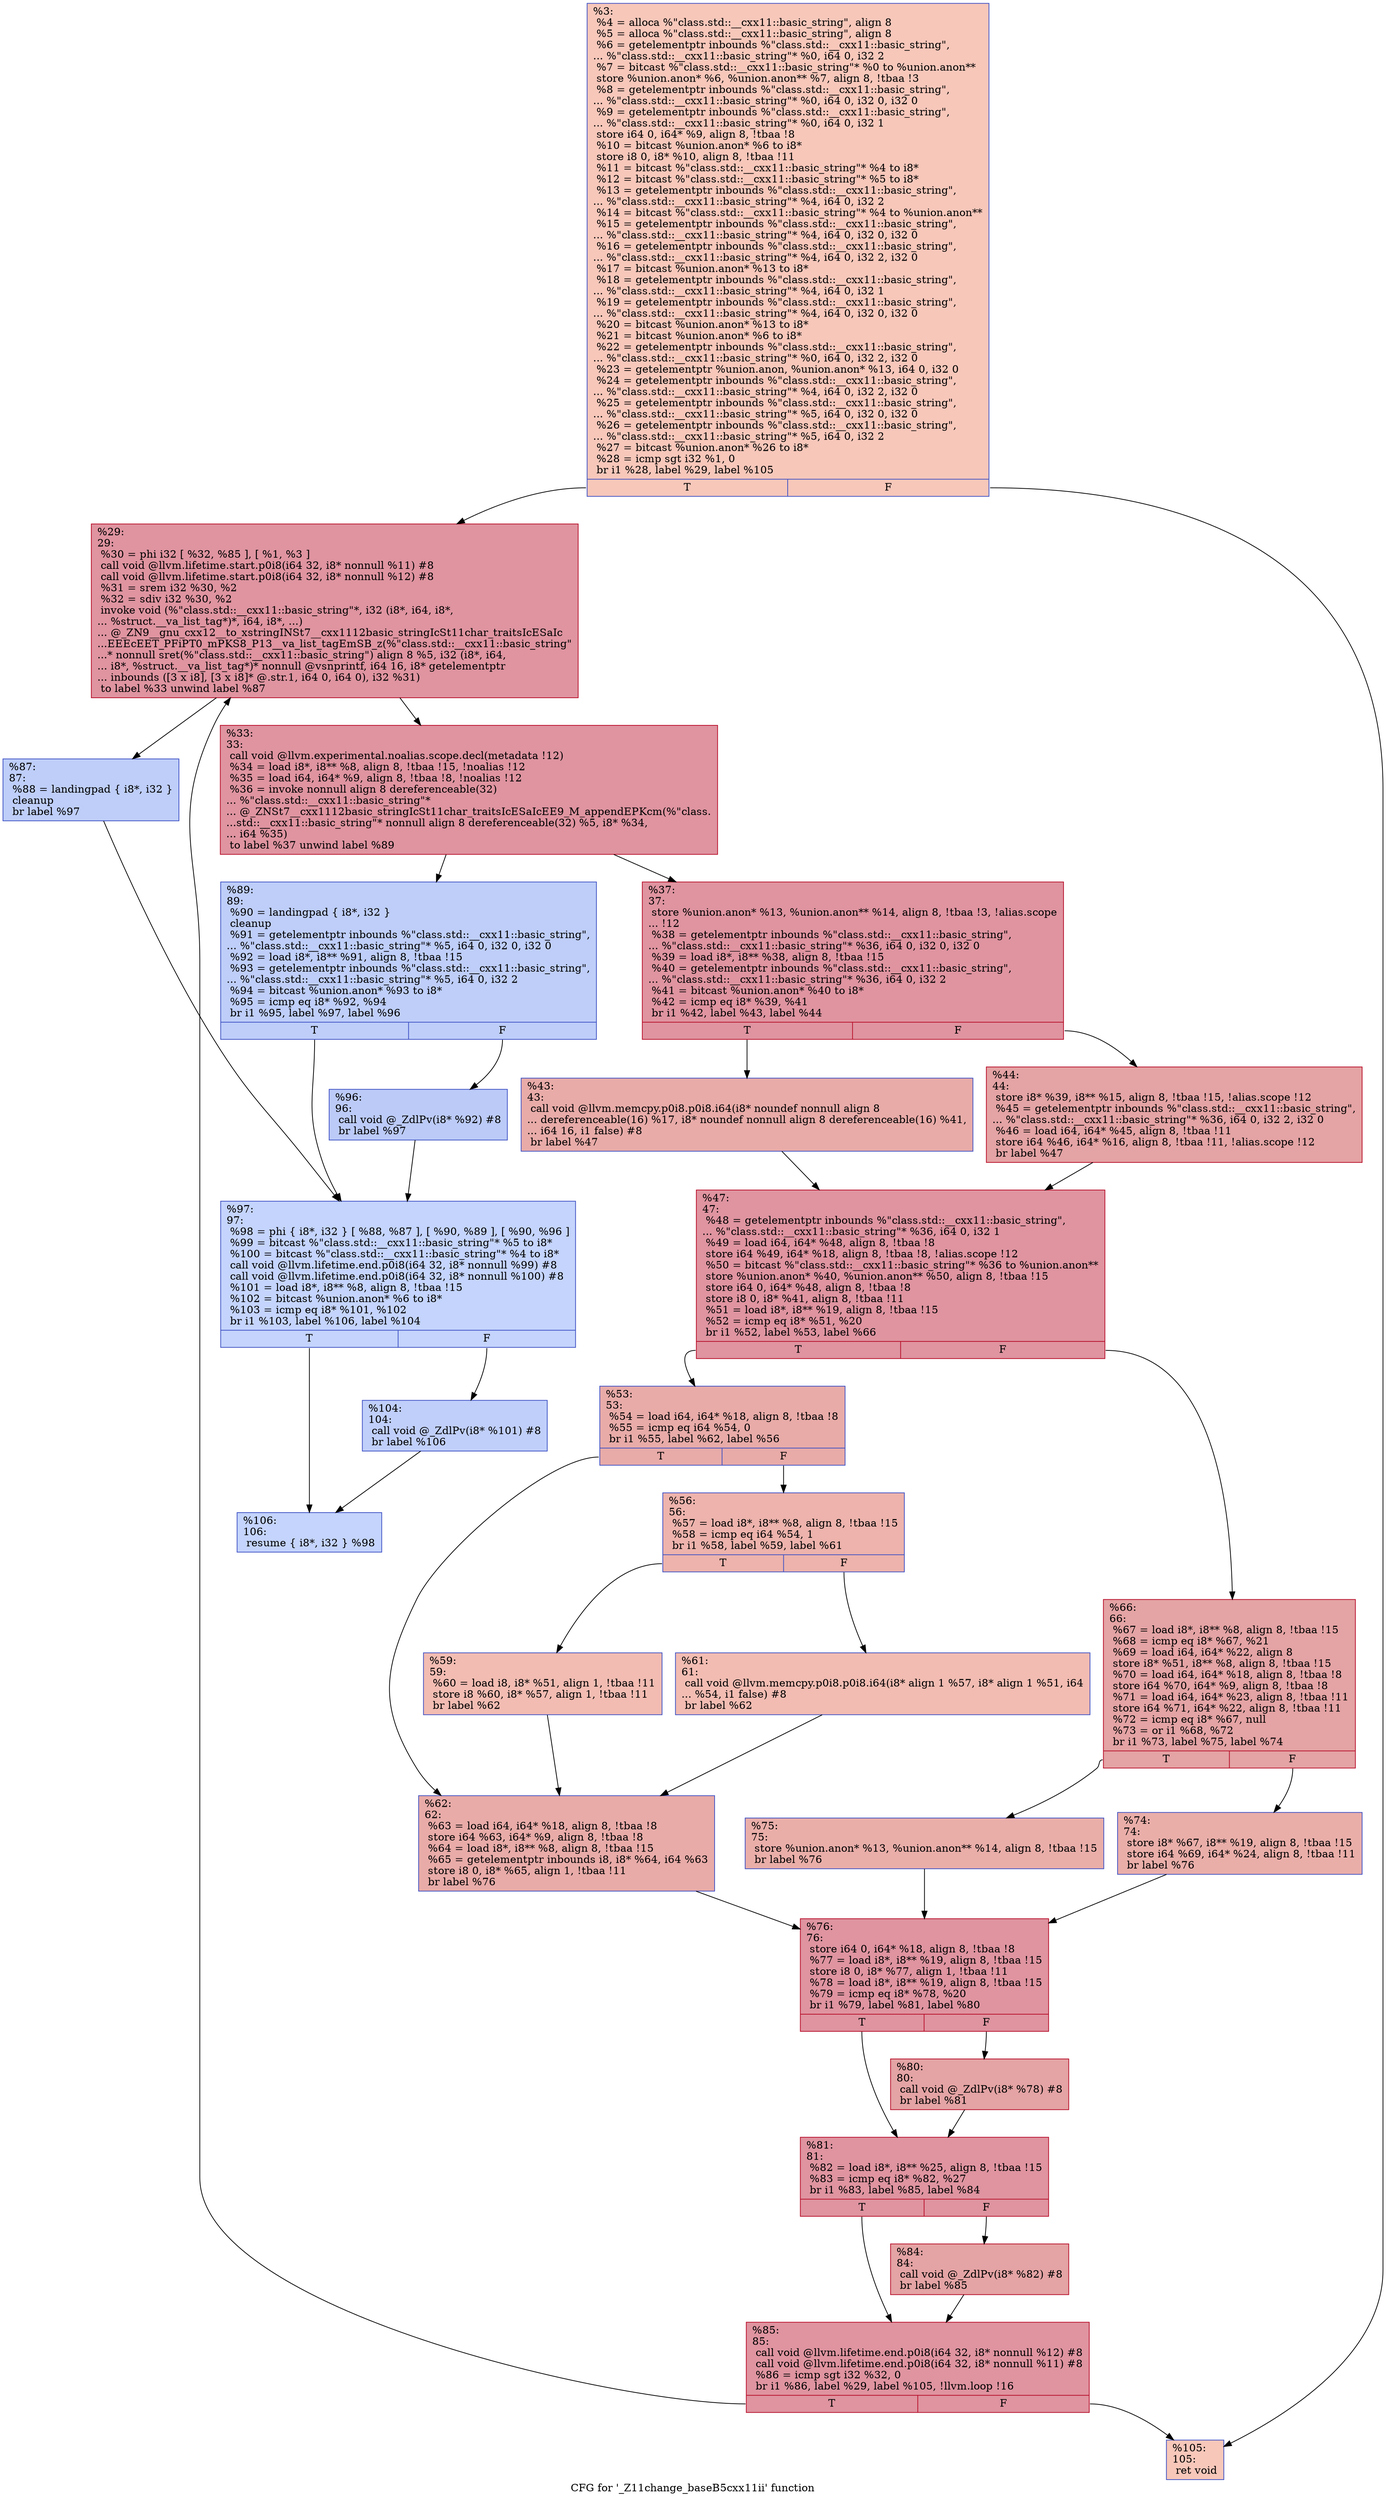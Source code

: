 digraph "CFG for '_Z11change_baseB5cxx11ii' function" {
	label="CFG for '_Z11change_baseB5cxx11ii' function";

	Node0x55fb976013b0 [shape=record,color="#3d50c3ff", style=filled, fillcolor="#ec7f6370",label="{%3:\l  %4 = alloca %\"class.std::__cxx11::basic_string\", align 8\l  %5 = alloca %\"class.std::__cxx11::basic_string\", align 8\l  %6 = getelementptr inbounds %\"class.std::__cxx11::basic_string\",\l... %\"class.std::__cxx11::basic_string\"* %0, i64 0, i32 2\l  %7 = bitcast %\"class.std::__cxx11::basic_string\"* %0 to %union.anon**\l  store %union.anon* %6, %union.anon** %7, align 8, !tbaa !3\l  %8 = getelementptr inbounds %\"class.std::__cxx11::basic_string\",\l... %\"class.std::__cxx11::basic_string\"* %0, i64 0, i32 0, i32 0\l  %9 = getelementptr inbounds %\"class.std::__cxx11::basic_string\",\l... %\"class.std::__cxx11::basic_string\"* %0, i64 0, i32 1\l  store i64 0, i64* %9, align 8, !tbaa !8\l  %10 = bitcast %union.anon* %6 to i8*\l  store i8 0, i8* %10, align 8, !tbaa !11\l  %11 = bitcast %\"class.std::__cxx11::basic_string\"* %4 to i8*\l  %12 = bitcast %\"class.std::__cxx11::basic_string\"* %5 to i8*\l  %13 = getelementptr inbounds %\"class.std::__cxx11::basic_string\",\l... %\"class.std::__cxx11::basic_string\"* %4, i64 0, i32 2\l  %14 = bitcast %\"class.std::__cxx11::basic_string\"* %4 to %union.anon**\l  %15 = getelementptr inbounds %\"class.std::__cxx11::basic_string\",\l... %\"class.std::__cxx11::basic_string\"* %4, i64 0, i32 0, i32 0\l  %16 = getelementptr inbounds %\"class.std::__cxx11::basic_string\",\l... %\"class.std::__cxx11::basic_string\"* %4, i64 0, i32 2, i32 0\l  %17 = bitcast %union.anon* %13 to i8*\l  %18 = getelementptr inbounds %\"class.std::__cxx11::basic_string\",\l... %\"class.std::__cxx11::basic_string\"* %4, i64 0, i32 1\l  %19 = getelementptr inbounds %\"class.std::__cxx11::basic_string\",\l... %\"class.std::__cxx11::basic_string\"* %4, i64 0, i32 0, i32 0\l  %20 = bitcast %union.anon* %13 to i8*\l  %21 = bitcast %union.anon* %6 to i8*\l  %22 = getelementptr inbounds %\"class.std::__cxx11::basic_string\",\l... %\"class.std::__cxx11::basic_string\"* %0, i64 0, i32 2, i32 0\l  %23 = getelementptr %union.anon, %union.anon* %13, i64 0, i32 0\l  %24 = getelementptr inbounds %\"class.std::__cxx11::basic_string\",\l... %\"class.std::__cxx11::basic_string\"* %4, i64 0, i32 2, i32 0\l  %25 = getelementptr inbounds %\"class.std::__cxx11::basic_string\",\l... %\"class.std::__cxx11::basic_string\"* %5, i64 0, i32 0, i32 0\l  %26 = getelementptr inbounds %\"class.std::__cxx11::basic_string\",\l... %\"class.std::__cxx11::basic_string\"* %5, i64 0, i32 2\l  %27 = bitcast %union.anon* %26 to i8*\l  %28 = icmp sgt i32 %1, 0\l  br i1 %28, label %29, label %105\l|{<s0>T|<s1>F}}"];
	Node0x55fb976013b0:s0 -> Node0x55fb97601ac0;
	Node0x55fb976013b0:s1 -> Node0x55fb97603690;
	Node0x55fb97601ac0 [shape=record,color="#b70d28ff", style=filled, fillcolor="#b70d2870",label="{%29:\l29:                                               \l  %30 = phi i32 [ %32, %85 ], [ %1, %3 ]\l  call void @llvm.lifetime.start.p0i8(i64 32, i8* nonnull %11) #8\l  call void @llvm.lifetime.start.p0i8(i64 32, i8* nonnull %12) #8\l  %31 = srem i32 %30, %2\l  %32 = sdiv i32 %30, %2\l  invoke void (%\"class.std::__cxx11::basic_string\"*, i32 (i8*, i64, i8*,\l... %struct.__va_list_tag*)*, i64, i8*, ...)\l... @_ZN9__gnu_cxx12__to_xstringINSt7__cxx1112basic_stringIcSt11char_traitsIcESaIc\l...EEEcEET_PFiPT0_mPKS8_P13__va_list_tagEmSB_z(%\"class.std::__cxx11::basic_string\"\l...* nonnull sret(%\"class.std::__cxx11::basic_string\") align 8 %5, i32 (i8*, i64,\l... i8*, %struct.__va_list_tag*)* nonnull @vsnprintf, i64 16, i8* getelementptr\l... inbounds ([3 x i8], [3 x i8]* @.str.1, i64 0, i64 0), i32 %31)\l          to label %33 unwind label %87\l}"];
	Node0x55fb97601ac0 -> Node0x55fb97604390;
	Node0x55fb97601ac0 -> Node0x55fb976043e0;
	Node0x55fb97604390 [shape=record,color="#b70d28ff", style=filled, fillcolor="#b70d2870",label="{%33:\l33:                                               \l  call void @llvm.experimental.noalias.scope.decl(metadata !12)\l  %34 = load i8*, i8** %8, align 8, !tbaa !15, !noalias !12\l  %35 = load i64, i64* %9, align 8, !tbaa !8, !noalias !12\l  %36 = invoke nonnull align 8 dereferenceable(32)\l... %\"class.std::__cxx11::basic_string\"*\l... @_ZNSt7__cxx1112basic_stringIcSt11char_traitsIcESaIcEE9_M_appendEPKcm(%\"class.\l...std::__cxx11::basic_string\"* nonnull align 8 dereferenceable(32) %5, i8* %34,\l... i64 %35)\l          to label %37 unwind label %89\l}"];
	Node0x55fb97604390 -> Node0x55fb97605da0;
	Node0x55fb97604390 -> Node0x55fb97605e30;
	Node0x55fb97605da0 [shape=record,color="#b70d28ff", style=filled, fillcolor="#b70d2870",label="{%37:\l37:                                               \l  store %union.anon* %13, %union.anon** %14, align 8, !tbaa !3, !alias.scope\l... !12\l  %38 = getelementptr inbounds %\"class.std::__cxx11::basic_string\",\l... %\"class.std::__cxx11::basic_string\"* %36, i64 0, i32 0, i32 0\l  %39 = load i8*, i8** %38, align 8, !tbaa !15\l  %40 = getelementptr inbounds %\"class.std::__cxx11::basic_string\",\l... %\"class.std::__cxx11::basic_string\"* %36, i64 0, i32 2\l  %41 = bitcast %union.anon* %40 to i8*\l  %42 = icmp eq i8* %39, %41\l  br i1 %42, label %43, label %44\l|{<s0>T|<s1>F}}"];
	Node0x55fb97605da0:s0 -> Node0x55fb97605d00;
	Node0x55fb97605da0:s1 -> Node0x55fb976071b0;
	Node0x55fb97605d00 [shape=record,color="#3d50c3ff", style=filled, fillcolor="#cc403a70",label="{%43:\l43:                                               \l  call void @llvm.memcpy.p0i8.p0i8.i64(i8* noundef nonnull align 8\l... dereferenceable(16) %17, i8* noundef nonnull align 8 dereferenceable(16) %41,\l... i64 16, i1 false) #8\l  br label %47\l}"];
	Node0x55fb97605d00 -> Node0x55fb97607670;
	Node0x55fb976071b0 [shape=record,color="#b70d28ff", style=filled, fillcolor="#c32e3170",label="{%44:\l44:                                               \l  store i8* %39, i8** %15, align 8, !tbaa !15, !alias.scope !12\l  %45 = getelementptr inbounds %\"class.std::__cxx11::basic_string\",\l... %\"class.std::__cxx11::basic_string\"* %36, i64 0, i32 2, i32 0\l  %46 = load i64, i64* %45, align 8, !tbaa !11\l  store i64 %46, i64* %16, align 8, !tbaa !11, !alias.scope !12\l  br label %47\l}"];
	Node0x55fb976071b0 -> Node0x55fb97607670;
	Node0x55fb97607670 [shape=record,color="#b70d28ff", style=filled, fillcolor="#b70d2870",label="{%47:\l47:                                               \l  %48 = getelementptr inbounds %\"class.std::__cxx11::basic_string\",\l... %\"class.std::__cxx11::basic_string\"* %36, i64 0, i32 1\l  %49 = load i64, i64* %48, align 8, !tbaa !8\l  store i64 %49, i64* %18, align 8, !tbaa !8, !alias.scope !12\l  %50 = bitcast %\"class.std::__cxx11::basic_string\"* %36 to %union.anon**\l  store %union.anon* %40, %union.anon** %50, align 8, !tbaa !15\l  store i64 0, i64* %48, align 8, !tbaa !8\l  store i8 0, i8* %41, align 8, !tbaa !11\l  %51 = load i8*, i8** %19, align 8, !tbaa !15\l  %52 = icmp eq i8* %51, %20\l  br i1 %52, label %53, label %66\l|{<s0>T|<s1>F}}"];
	Node0x55fb97607670:s0 -> Node0x55fb97608540;
	Node0x55fb97607670:s1 -> Node0x55fb976085d0;
	Node0x55fb97608540 [shape=record,color="#3d50c3ff", style=filled, fillcolor="#cc403a70",label="{%53:\l53:                                               \l  %54 = load i64, i64* %18, align 8, !tbaa !8\l  %55 = icmp eq i64 %54, 0\l  br i1 %55, label %62, label %56\l|{<s0>T|<s1>F}}"];
	Node0x55fb97608540:s0 -> Node0x55fb97608810;
	Node0x55fb97608540:s1 -> Node0x55fb97608860;
	Node0x55fb97608860 [shape=record,color="#3d50c3ff", style=filled, fillcolor="#d6524470",label="{%56:\l56:                                               \l  %57 = load i8*, i8** %8, align 8, !tbaa !15\l  %58 = icmp eq i64 %54, 1\l  br i1 %58, label %59, label %61\l|{<s0>T|<s1>F}}"];
	Node0x55fb97608860:s0 -> Node0x55fb97608aa0;
	Node0x55fb97608860:s1 -> Node0x55fb97608af0;
	Node0x55fb97608aa0 [shape=record,color="#3d50c3ff", style=filled, fillcolor="#e1675170",label="{%59:\l59:                                               \l  %60 = load i8, i8* %51, align 1, !tbaa !11\l  store i8 %60, i8* %57, align 1, !tbaa !11\l  br label %62\l}"];
	Node0x55fb97608aa0 -> Node0x55fb97608810;
	Node0x55fb97608af0 [shape=record,color="#3d50c3ff", style=filled, fillcolor="#e1675170",label="{%61:\l61:                                               \l  call void @llvm.memcpy.p0i8.p0i8.i64(i8* align 1 %57, i8* align 1 %51, i64\l... %54, i1 false) #8\l  br label %62\l}"];
	Node0x55fb97608af0 -> Node0x55fb97608810;
	Node0x55fb97608810 [shape=record,color="#3d50c3ff", style=filled, fillcolor="#cc403a70",label="{%62:\l62:                                               \l  %63 = load i64, i64* %18, align 8, !tbaa !8\l  store i64 %63, i64* %9, align 8, !tbaa !8\l  %64 = load i8*, i8** %8, align 8, !tbaa !15\l  %65 = getelementptr inbounds i8, i8* %64, i64 %63\l  store i8 0, i8* %65, align 1, !tbaa !11\l  br label %76\l}"];
	Node0x55fb97608810 -> Node0x55fb97609690;
	Node0x55fb976085d0 [shape=record,color="#b70d28ff", style=filled, fillcolor="#c32e3170",label="{%66:\l66:                                               \l  %67 = load i8*, i8** %8, align 8, !tbaa !15\l  %68 = icmp eq i8* %67, %21\l  %69 = load i64, i64* %22, align 8\l  store i8* %51, i8** %8, align 8, !tbaa !15\l  %70 = load i64, i64* %18, align 8, !tbaa !8\l  store i64 %70, i64* %9, align 8, !tbaa !8\l  %71 = load i64, i64* %23, align 8, !tbaa !11\l  store i64 %71, i64* %22, align 8, !tbaa !11\l  %72 = icmp eq i8* %67, null\l  %73 = or i1 %68, %72\l  br i1 %73, label %75, label %74\l|{<s0>T|<s1>F}}"];
	Node0x55fb976085d0:s0 -> Node0x55fb97609c70;
	Node0x55fb976085d0:s1 -> Node0x55fb97609cc0;
	Node0x55fb97609cc0 [shape=record,color="#3d50c3ff", style=filled, fillcolor="#d0473d70",label="{%74:\l74:                                               \l  store i8* %67, i8** %19, align 8, !tbaa !15\l  store i64 %69, i64* %24, align 8, !tbaa !11\l  br label %76\l}"];
	Node0x55fb97609cc0 -> Node0x55fb97609690;
	Node0x55fb97609c70 [shape=record,color="#3d50c3ff", style=filled, fillcolor="#d0473d70",label="{%75:\l75:                                               \l  store %union.anon* %13, %union.anon** %14, align 8, !tbaa !15\l  br label %76\l}"];
	Node0x55fb97609c70 -> Node0x55fb97609690;
	Node0x55fb97609690 [shape=record,color="#b70d28ff", style=filled, fillcolor="#b70d2870",label="{%76:\l76:                                               \l  store i64 0, i64* %18, align 8, !tbaa !8\l  %77 = load i8*, i8** %19, align 8, !tbaa !15\l  store i8 0, i8* %77, align 1, !tbaa !11\l  %78 = load i8*, i8** %19, align 8, !tbaa !15\l  %79 = icmp eq i8* %78, %20\l  br i1 %79, label %81, label %80\l|{<s0>T|<s1>F}}"];
	Node0x55fb97609690:s0 -> Node0x55fb9760a2e0;
	Node0x55fb97609690:s1 -> Node0x55fb9760a330;
	Node0x55fb9760a330 [shape=record,color="#b70d28ff", style=filled, fillcolor="#c32e3170",label="{%80:\l80:                                               \l  call void @_ZdlPv(i8* %78) #8\l  br label %81\l}"];
	Node0x55fb9760a330 -> Node0x55fb9760a2e0;
	Node0x55fb9760a2e0 [shape=record,color="#b70d28ff", style=filled, fillcolor="#b70d2870",label="{%81:\l81:                                               \l  %82 = load i8*, i8** %25, align 8, !tbaa !15\l  %83 = icmp eq i8* %82, %27\l  br i1 %83, label %85, label %84\l|{<s0>T|<s1>F}}"];
	Node0x55fb9760a2e0:s0 -> Node0x55fb97603800;
	Node0x55fb9760a2e0:s1 -> Node0x55fb9760a7a0;
	Node0x55fb9760a7a0 [shape=record,color="#b70d28ff", style=filled, fillcolor="#c32e3170",label="{%84:\l84:                                               \l  call void @_ZdlPv(i8* %82) #8\l  br label %85\l}"];
	Node0x55fb9760a7a0 -> Node0x55fb97603800;
	Node0x55fb97603800 [shape=record,color="#b70d28ff", style=filled, fillcolor="#b70d2870",label="{%85:\l85:                                               \l  call void @llvm.lifetime.end.p0i8(i64 32, i8* nonnull %12) #8\l  call void @llvm.lifetime.end.p0i8(i64 32, i8* nonnull %11) #8\l  %86 = icmp sgt i32 %32, 0\l  br i1 %86, label %29, label %105, !llvm.loop !16\l|{<s0>T|<s1>F}}"];
	Node0x55fb97603800:s0 -> Node0x55fb97601ac0;
	Node0x55fb97603800:s1 -> Node0x55fb97603690;
	Node0x55fb976043e0 [shape=record,color="#3d50c3ff", style=filled, fillcolor="#6c8ff170",label="{%87:\l87:                                               \l  %88 = landingpad \{ i8*, i32 \}\l          cleanup\l  br label %97\l}"];
	Node0x55fb976043e0 -> Node0x55fb9760b020;
	Node0x55fb97605e30 [shape=record,color="#3d50c3ff", style=filled, fillcolor="#6c8ff170",label="{%89:\l89:                                               \l  %90 = landingpad \{ i8*, i32 \}\l          cleanup\l  %91 = getelementptr inbounds %\"class.std::__cxx11::basic_string\",\l... %\"class.std::__cxx11::basic_string\"* %5, i64 0, i32 0, i32 0\l  %92 = load i8*, i8** %91, align 8, !tbaa !15\l  %93 = getelementptr inbounds %\"class.std::__cxx11::basic_string\",\l... %\"class.std::__cxx11::basic_string\"* %5, i64 0, i32 2\l  %94 = bitcast %union.anon* %93 to i8*\l  %95 = icmp eq i8* %92, %94\l  br i1 %95, label %97, label %96\l|{<s0>T|<s1>F}}"];
	Node0x55fb97605e30:s0 -> Node0x55fb9760b020;
	Node0x55fb97605e30:s1 -> Node0x55fb9760b460;
	Node0x55fb9760b460 [shape=record,color="#3d50c3ff", style=filled, fillcolor="#6687ed70",label="{%96:\l96:                                               \l  call void @_ZdlPv(i8* %92) #8\l  br label %97\l}"];
	Node0x55fb9760b460 -> Node0x55fb9760b020;
	Node0x55fb9760b020 [shape=record,color="#3d50c3ff", style=filled, fillcolor="#7a9df870",label="{%97:\l97:                                               \l  %98 = phi \{ i8*, i32 \} [ %88, %87 ], [ %90, %89 ], [ %90, %96 ]\l  %99 = bitcast %\"class.std::__cxx11::basic_string\"* %5 to i8*\l  %100 = bitcast %\"class.std::__cxx11::basic_string\"* %4 to i8*\l  call void @llvm.lifetime.end.p0i8(i64 32, i8* nonnull %99) #8\l  call void @llvm.lifetime.end.p0i8(i64 32, i8* nonnull %100) #8\l  %101 = load i8*, i8** %8, align 8, !tbaa !15\l  %102 = bitcast %union.anon* %6 to i8*\l  %103 = icmp eq i8* %101, %102\l  br i1 %103, label %106, label %104\l|{<s0>T|<s1>F}}"];
	Node0x55fb9760b020:s0 -> Node0x55fb9760bca0;
	Node0x55fb9760b020:s1 -> Node0x55fb9760bcf0;
	Node0x55fb9760bcf0 [shape=record,color="#3d50c3ff", style=filled, fillcolor="#7093f370",label="{%104:\l104:                                              \l  call void @_ZdlPv(i8* %101) #8\l  br label %106\l}"];
	Node0x55fb9760bcf0 -> Node0x55fb9760bca0;
	Node0x55fb97603690 [shape=record,color="#3d50c3ff", style=filled, fillcolor="#ec7f6370",label="{%105:\l105:                                              \l  ret void\l}"];
	Node0x55fb9760bca0 [shape=record,color="#3d50c3ff", style=filled, fillcolor="#7a9df870",label="{%106:\l106:                                              \l  resume \{ i8*, i32 \} %98\l}"];
}
